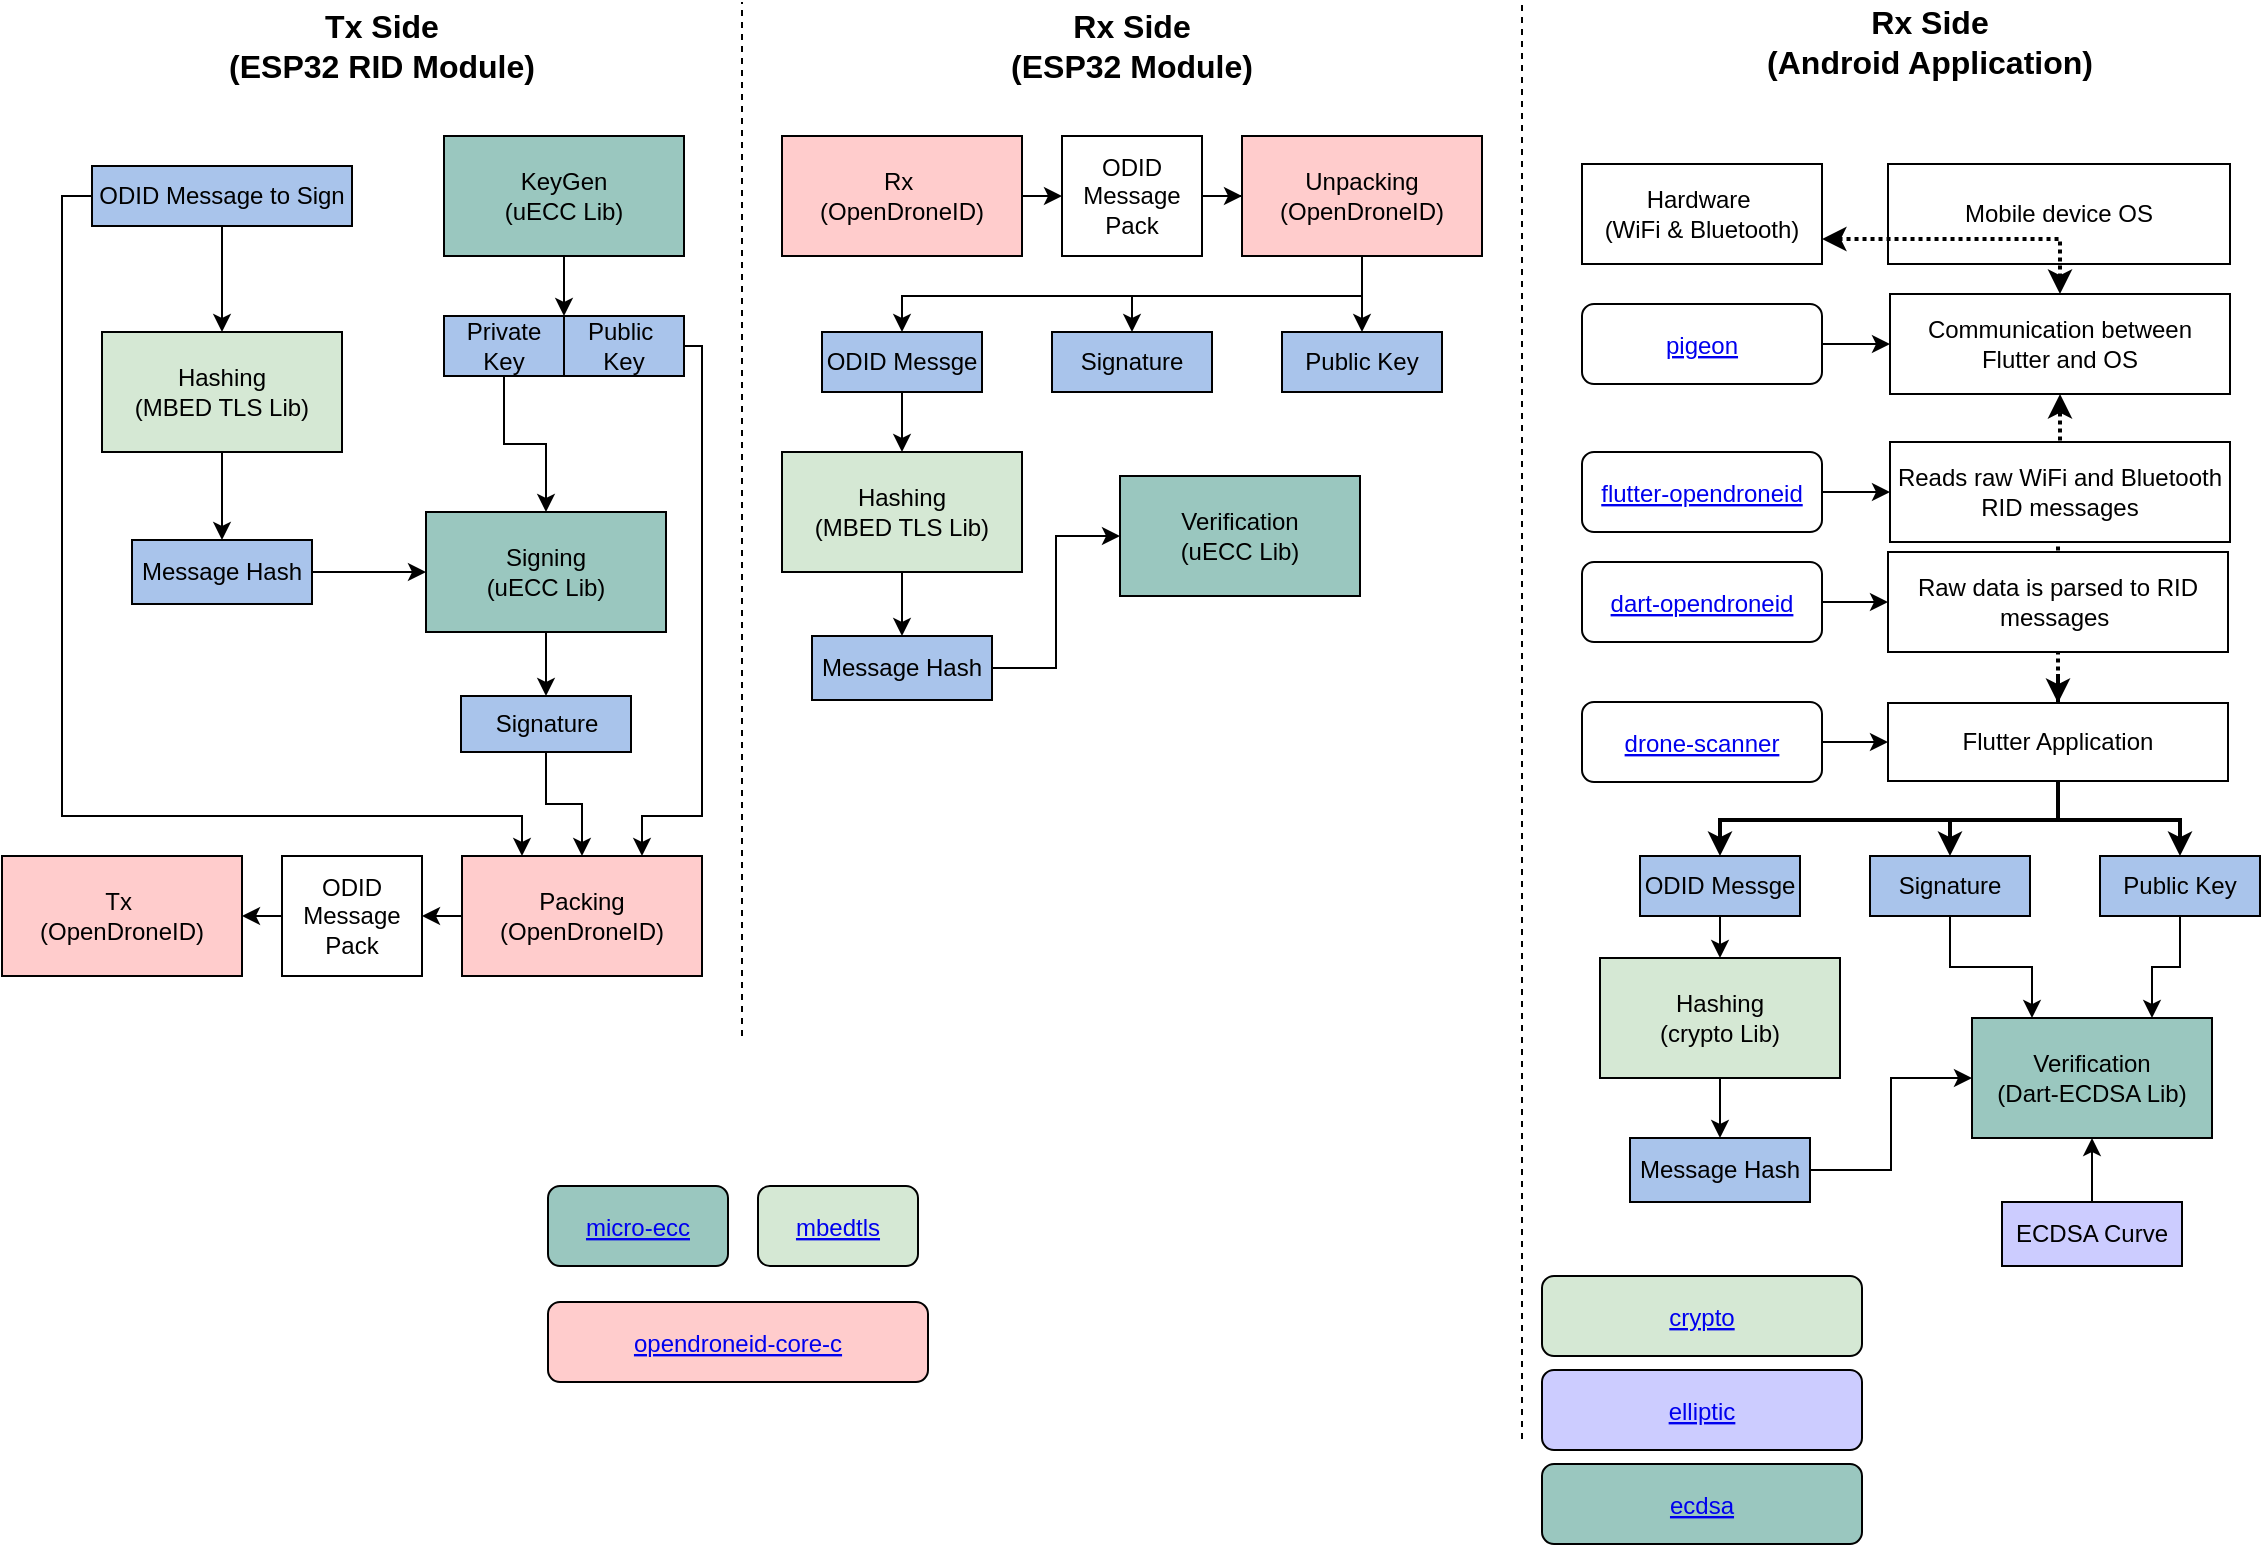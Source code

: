 <mxfile version="24.6.4" type="device">
  <diagram name="Page-1" id="hhMA0dzo9jrocptalhWV">
    <mxGraphModel dx="2004" dy="1203" grid="1" gridSize="10" guides="1" tooltips="1" connect="1" arrows="1" fold="1" page="1" pageScale="1" pageWidth="1169" pageHeight="827" math="0" shadow="0">
      <root>
        <mxCell id="0" />
        <mxCell id="1" parent="0" />
        <mxCell id="jRDQXjSHBK0QOYaojWcN-121" style="edgeStyle=orthogonalEdgeStyle;rounded=0;orthogonalLoop=1;jettySize=auto;html=1;exitX=0.5;exitY=0;exitDx=0;exitDy=0;entryX=0.5;entryY=1;entryDx=0;entryDy=0;startArrow=classic;startFill=1;strokeWidth=2;dashed=1;dashPattern=1 1;" edge="1" parent="1" source="jRDQXjSHBK0QOYaojWcN-106" target="jRDQXjSHBK0QOYaojWcN-100">
          <mxGeometry relative="1" as="geometry">
            <Array as="points">
              <mxPoint x="1038" y="290" />
              <mxPoint x="1039" y="290" />
            </Array>
          </mxGeometry>
        </mxCell>
        <mxCell id="jRDQXjSHBK0QOYaojWcN-10" style="edgeStyle=orthogonalEdgeStyle;rounded=0;orthogonalLoop=1;jettySize=auto;html=1;exitX=0.5;exitY=1;exitDx=0;exitDy=0;entryX=1;entryY=0;entryDx=0;entryDy=0;" edge="1" parent="1" source="jRDQXjSHBK0QOYaojWcN-1" target="jRDQXjSHBK0QOYaojWcN-9">
          <mxGeometry relative="1" as="geometry" />
        </mxCell>
        <mxCell id="jRDQXjSHBK0QOYaojWcN-1" value="KeyGen&lt;div&gt;(&lt;span style=&quot;background-color: initial;&quot;&gt;uECC Lib&lt;/span&gt;&lt;span style=&quot;background-color: initial;&quot;&gt;)&lt;/span&gt;&lt;/div&gt;" style="rounded=0;whiteSpace=wrap;html=1;fillColor=#9AC7BF;" vertex="1" parent="1">
          <mxGeometry x="231" y="110" width="120" height="60" as="geometry" />
        </mxCell>
        <mxCell id="jRDQXjSHBK0QOYaojWcN-2" value="&lt;b style=&quot;font-size: 16px;&quot;&gt;&lt;font style=&quot;font-size: 16px;&quot;&gt;Tx Side&lt;/font&gt;&lt;/b&gt;&lt;div style=&quot;font-size: 16px;&quot;&gt;&lt;b style=&quot;&quot;&gt;&lt;font style=&quot;font-size: 16px;&quot;&gt;(ESP32 RID Module)&lt;/font&gt;&lt;/b&gt;&lt;/div&gt;" style="text;html=1;align=center;verticalAlign=middle;whiteSpace=wrap;rounded=0;" vertex="1" parent="1">
          <mxGeometry x="90" y="50" width="220" height="30" as="geometry" />
        </mxCell>
        <mxCell id="jRDQXjSHBK0QOYaojWcN-14" style="edgeStyle=orthogonalEdgeStyle;rounded=0;orthogonalLoop=1;jettySize=auto;html=1;exitX=0.5;exitY=1;exitDx=0;exitDy=0;" edge="1" parent="1" source="jRDQXjSHBK0QOYaojWcN-3" target="jRDQXjSHBK0QOYaojWcN-4">
          <mxGeometry relative="1" as="geometry" />
        </mxCell>
        <mxCell id="jRDQXjSHBK0QOYaojWcN-52" style="edgeStyle=orthogonalEdgeStyle;rounded=0;orthogonalLoop=1;jettySize=auto;html=1;exitX=0;exitY=0.5;exitDx=0;exitDy=0;entryX=0.25;entryY=0;entryDx=0;entryDy=0;" edge="1" parent="1" source="jRDQXjSHBK0QOYaojWcN-3" target="jRDQXjSHBK0QOYaojWcN-15">
          <mxGeometry relative="1" as="geometry">
            <Array as="points">
              <mxPoint x="40" y="140" />
              <mxPoint x="40" y="450" />
              <mxPoint x="270" y="450" />
            </Array>
          </mxGeometry>
        </mxCell>
        <mxCell id="jRDQXjSHBK0QOYaojWcN-3" value="ODID Message to Sign" style="rounded=0;whiteSpace=wrap;html=1;fillColor=#A9C4EB;" vertex="1" parent="1">
          <mxGeometry x="55" y="125" width="130" height="30" as="geometry" />
        </mxCell>
        <mxCell id="jRDQXjSHBK0QOYaojWcN-7" style="edgeStyle=orthogonalEdgeStyle;rounded=0;orthogonalLoop=1;jettySize=auto;html=1;" edge="1" parent="1" source="jRDQXjSHBK0QOYaojWcN-4" target="jRDQXjSHBK0QOYaojWcN-6">
          <mxGeometry relative="1" as="geometry" />
        </mxCell>
        <mxCell id="jRDQXjSHBK0QOYaojWcN-4" value="Hashing&lt;div&gt;(MBED TLS Lib)&lt;/div&gt;" style="rounded=0;whiteSpace=wrap;html=1;fillColor=#D5E8D4;" vertex="1" parent="1">
          <mxGeometry x="60" y="208" width="120" height="60" as="geometry" />
        </mxCell>
        <mxCell id="jRDQXjSHBK0QOYaojWcN-12" style="edgeStyle=orthogonalEdgeStyle;rounded=0;orthogonalLoop=1;jettySize=auto;html=1;" edge="1" parent="1" source="jRDQXjSHBK0QOYaojWcN-6" target="jRDQXjSHBK0QOYaojWcN-11">
          <mxGeometry relative="1" as="geometry" />
        </mxCell>
        <mxCell id="jRDQXjSHBK0QOYaojWcN-6" value="Message Hash" style="rounded=0;whiteSpace=wrap;html=1;fillColor=#A9C4EB;" vertex="1" parent="1">
          <mxGeometry x="75" y="312" width="90" height="32" as="geometry" />
        </mxCell>
        <mxCell id="jRDQXjSHBK0QOYaojWcN-53" style="edgeStyle=orthogonalEdgeStyle;rounded=0;orthogonalLoop=1;jettySize=auto;html=1;entryX=0.75;entryY=0;entryDx=0;entryDy=0;" edge="1" parent="1" source="jRDQXjSHBK0QOYaojWcN-8" target="jRDQXjSHBK0QOYaojWcN-15">
          <mxGeometry relative="1" as="geometry">
            <Array as="points">
              <mxPoint x="360" y="215" />
              <mxPoint x="360" y="450" />
              <mxPoint x="330" y="450" />
            </Array>
          </mxGeometry>
        </mxCell>
        <mxCell id="jRDQXjSHBK0QOYaojWcN-8" value="Public&amp;nbsp; Key" style="rounded=0;whiteSpace=wrap;html=1;fillColor=#A9C4EB;" vertex="1" parent="1">
          <mxGeometry x="291" y="200" width="60" height="30" as="geometry" />
        </mxCell>
        <mxCell id="jRDQXjSHBK0QOYaojWcN-13" style="edgeStyle=orthogonalEdgeStyle;rounded=0;orthogonalLoop=1;jettySize=auto;html=1;exitX=0.5;exitY=1;exitDx=0;exitDy=0;entryX=0.5;entryY=0;entryDx=0;entryDy=0;" edge="1" parent="1" source="jRDQXjSHBK0QOYaojWcN-9" target="jRDQXjSHBK0QOYaojWcN-11">
          <mxGeometry relative="1" as="geometry" />
        </mxCell>
        <mxCell id="jRDQXjSHBK0QOYaojWcN-9" value="Private Key" style="rounded=0;whiteSpace=wrap;html=1;fillColor=#A9C4EB;" vertex="1" parent="1">
          <mxGeometry x="231" y="200" width="60" height="30" as="geometry" />
        </mxCell>
        <mxCell id="jRDQXjSHBK0QOYaojWcN-56" style="edgeStyle=orthogonalEdgeStyle;rounded=0;orthogonalLoop=1;jettySize=auto;html=1;exitX=0.5;exitY=1;exitDx=0;exitDy=0;" edge="1" parent="1" source="jRDQXjSHBK0QOYaojWcN-11" target="jRDQXjSHBK0QOYaojWcN-17">
          <mxGeometry relative="1" as="geometry" />
        </mxCell>
        <mxCell id="jRDQXjSHBK0QOYaojWcN-11" value="Signing&lt;div&gt;(uECC Lib)&lt;/div&gt;" style="rounded=0;whiteSpace=wrap;html=1;fillColor=#9AC7BF;" vertex="1" parent="1">
          <mxGeometry x="222" y="298" width="120" height="60" as="geometry" />
        </mxCell>
        <mxCell id="jRDQXjSHBK0QOYaojWcN-22" style="edgeStyle=orthogonalEdgeStyle;rounded=0;orthogonalLoop=1;jettySize=auto;html=1;exitX=0;exitY=0.5;exitDx=0;exitDy=0;entryX=1;entryY=0.5;entryDx=0;entryDy=0;" edge="1" parent="1" source="jRDQXjSHBK0QOYaojWcN-15" target="jRDQXjSHBK0QOYaojWcN-20">
          <mxGeometry relative="1" as="geometry" />
        </mxCell>
        <mxCell id="jRDQXjSHBK0QOYaojWcN-15" value="Packing&lt;div&gt;(OpenDroneID)&lt;/div&gt;" style="rounded=0;whiteSpace=wrap;html=1;fillColor=#FFCCCC;" vertex="1" parent="1">
          <mxGeometry x="240" y="470" width="120" height="60" as="geometry" />
        </mxCell>
        <mxCell id="jRDQXjSHBK0QOYaojWcN-18" style="edgeStyle=orthogonalEdgeStyle;rounded=0;orthogonalLoop=1;jettySize=auto;html=1;entryX=0.5;entryY=0;entryDx=0;entryDy=0;" edge="1" parent="1" source="jRDQXjSHBK0QOYaojWcN-17" target="jRDQXjSHBK0QOYaojWcN-15">
          <mxGeometry relative="1" as="geometry" />
        </mxCell>
        <mxCell id="jRDQXjSHBK0QOYaojWcN-17" value="Signature" style="rounded=0;whiteSpace=wrap;html=1;fillColor=#A9C4EB;" vertex="1" parent="1">
          <mxGeometry x="239.5" y="390" width="85" height="28" as="geometry" />
        </mxCell>
        <mxCell id="jRDQXjSHBK0QOYaojWcN-23" style="edgeStyle=orthogonalEdgeStyle;rounded=0;orthogonalLoop=1;jettySize=auto;html=1;exitX=0;exitY=0.5;exitDx=0;exitDy=0;entryX=1;entryY=0.5;entryDx=0;entryDy=0;" edge="1" parent="1" source="jRDQXjSHBK0QOYaojWcN-20" target="jRDQXjSHBK0QOYaojWcN-21">
          <mxGeometry relative="1" as="geometry" />
        </mxCell>
        <mxCell id="jRDQXjSHBK0QOYaojWcN-20" value="ODID Message Pack" style="rounded=0;whiteSpace=wrap;html=1;" vertex="1" parent="1">
          <mxGeometry x="150" y="470" width="70" height="60" as="geometry" />
        </mxCell>
        <mxCell id="jRDQXjSHBK0QOYaojWcN-21" value="Tx&amp;nbsp;&lt;div&gt;(OpenDroneID)&lt;/div&gt;" style="rounded=0;whiteSpace=wrap;html=1;fillColor=#FFCCCC;" vertex="1" parent="1">
          <mxGeometry x="10" y="470" width="120" height="60" as="geometry" />
        </mxCell>
        <UserObject label="opendroneid-core-c" link="https://github.com/opendroneid/opendroneid-core-c" id="jRDQXjSHBK0QOYaojWcN-24">
          <mxCell style="fontColor=#0000EE;fontStyle=4;rounded=1;overflow=hidden;spacing=10;fillColor=#FFCCCC;" vertex="1" parent="1">
            <mxGeometry x="283" y="693" width="190" height="40" as="geometry" />
          </mxCell>
        </UserObject>
        <UserObject label="micro-ecc" link="https://github.com/kmackay/micro-ecc" id="jRDQXjSHBK0QOYaojWcN-25">
          <mxCell style="fontColor=#0000EE;fontStyle=4;rounded=1;overflow=hidden;spacing=10;fillColor=#9AC7BF;" vertex="1" parent="1">
            <mxGeometry x="283" y="635" width="90" height="40" as="geometry" />
          </mxCell>
        </UserObject>
        <UserObject label="mbedtls" link="https://github.com/Mbed-TLS/mbedtls" id="jRDQXjSHBK0QOYaojWcN-26">
          <mxCell style="fontColor=#0000EE;fontStyle=4;rounded=1;overflow=hidden;spacing=10;fillColor=#D5E8D4;" vertex="1" parent="1">
            <mxGeometry x="388" y="635" width="80" height="40" as="geometry" />
          </mxCell>
        </UserObject>
        <mxCell id="jRDQXjSHBK0QOYaojWcN-29" value="&lt;b style=&quot;font-size: 16px;&quot;&gt;&lt;font style=&quot;font-size: 16px;&quot;&gt;Rx Side&lt;/font&gt;&lt;/b&gt;&lt;div style=&quot;font-size: 16px;&quot;&gt;&lt;b style=&quot;&quot;&gt;&lt;font style=&quot;font-size: 16px;&quot;&gt;(ESP32 Module)&lt;/font&gt;&lt;/b&gt;&lt;/div&gt;" style="text;html=1;align=center;verticalAlign=middle;whiteSpace=wrap;rounded=0;" vertex="1" parent="1">
          <mxGeometry x="465" y="50" width="220" height="30" as="geometry" />
        </mxCell>
        <mxCell id="jRDQXjSHBK0QOYaojWcN-65" style="edgeStyle=orthogonalEdgeStyle;rounded=0;orthogonalLoop=1;jettySize=auto;html=1;exitX=0.5;exitY=1;exitDx=0;exitDy=0;entryX=0.5;entryY=0;entryDx=0;entryDy=0;" edge="1" parent="1" source="jRDQXjSHBK0QOYaojWcN-33" target="jRDQXjSHBK0QOYaojWcN-60">
          <mxGeometry relative="1" as="geometry" />
        </mxCell>
        <mxCell id="jRDQXjSHBK0QOYaojWcN-33" value="Hashing&lt;div&gt;(MBED TLS Lib)&lt;/div&gt;" style="rounded=0;whiteSpace=wrap;html=1;fillColor=#D5E8D4;" vertex="1" parent="1">
          <mxGeometry x="400" y="268" width="120" height="60" as="geometry" />
        </mxCell>
        <mxCell id="jRDQXjSHBK0QOYaojWcN-37" value="Public Key" style="rounded=0;whiteSpace=wrap;html=1;fillColor=#A9C4EB;" vertex="1" parent="1">
          <mxGeometry x="650" y="208" width="80" height="30" as="geometry" />
        </mxCell>
        <mxCell id="jRDQXjSHBK0QOYaojWcN-40" value="Verification&lt;div&gt;(uECC Lib)&lt;/div&gt;" style="rounded=0;whiteSpace=wrap;html=1;fillColor=#9AC7BF;" vertex="1" parent="1">
          <mxGeometry x="569" y="280" width="120" height="60" as="geometry" />
        </mxCell>
        <mxCell id="jRDQXjSHBK0QOYaojWcN-67" style="edgeStyle=orthogonalEdgeStyle;rounded=0;orthogonalLoop=1;jettySize=auto;html=1;entryX=0.5;entryY=0;entryDx=0;entryDy=0;" edge="1" parent="1" source="jRDQXjSHBK0QOYaojWcN-42" target="jRDQXjSHBK0QOYaojWcN-54">
          <mxGeometry relative="1" as="geometry">
            <Array as="points">
              <mxPoint x="690" y="190" />
              <mxPoint x="460" y="190" />
            </Array>
          </mxGeometry>
        </mxCell>
        <mxCell id="jRDQXjSHBK0QOYaojWcN-68" style="edgeStyle=orthogonalEdgeStyle;rounded=0;orthogonalLoop=1;jettySize=auto;html=1;exitX=0.5;exitY=1;exitDx=0;exitDy=0;entryX=0.5;entryY=0;entryDx=0;entryDy=0;" edge="1" parent="1" source="jRDQXjSHBK0QOYaojWcN-42" target="jRDQXjSHBK0QOYaojWcN-55">
          <mxGeometry relative="1" as="geometry">
            <Array as="points">
              <mxPoint x="690" y="190" />
              <mxPoint x="575" y="190" />
            </Array>
          </mxGeometry>
        </mxCell>
        <mxCell id="jRDQXjSHBK0QOYaojWcN-69" style="edgeStyle=orthogonalEdgeStyle;rounded=0;orthogonalLoop=1;jettySize=auto;html=1;exitX=0.5;exitY=1;exitDx=0;exitDy=0;" edge="1" parent="1" source="jRDQXjSHBK0QOYaojWcN-42" target="jRDQXjSHBK0QOYaojWcN-37">
          <mxGeometry relative="1" as="geometry" />
        </mxCell>
        <mxCell id="jRDQXjSHBK0QOYaojWcN-42" value="Unpacking&lt;div&gt;(OpenDroneID)&lt;/div&gt;" style="rounded=0;whiteSpace=wrap;html=1;fillColor=#FFCCCC;" vertex="1" parent="1">
          <mxGeometry x="630" y="110" width="120" height="60" as="geometry" />
        </mxCell>
        <mxCell id="jRDQXjSHBK0QOYaojWcN-63" style="edgeStyle=orthogonalEdgeStyle;rounded=0;orthogonalLoop=1;jettySize=auto;html=1;exitX=1;exitY=0.5;exitDx=0;exitDy=0;" edge="1" parent="1" source="jRDQXjSHBK0QOYaojWcN-46" target="jRDQXjSHBK0QOYaojWcN-42">
          <mxGeometry relative="1" as="geometry" />
        </mxCell>
        <mxCell id="jRDQXjSHBK0QOYaojWcN-46" value="ODID Message Pack" style="rounded=0;whiteSpace=wrap;html=1;" vertex="1" parent="1">
          <mxGeometry x="540" y="110" width="70" height="60" as="geometry" />
        </mxCell>
        <mxCell id="jRDQXjSHBK0QOYaojWcN-62" style="edgeStyle=orthogonalEdgeStyle;rounded=0;orthogonalLoop=1;jettySize=auto;html=1;exitX=1;exitY=0.5;exitDx=0;exitDy=0;entryX=0;entryY=0.5;entryDx=0;entryDy=0;" edge="1" parent="1" source="jRDQXjSHBK0QOYaojWcN-47" target="jRDQXjSHBK0QOYaojWcN-46">
          <mxGeometry relative="1" as="geometry" />
        </mxCell>
        <mxCell id="jRDQXjSHBK0QOYaojWcN-47" value="Rx&amp;nbsp;&lt;div&gt;(OpenDroneID)&lt;/div&gt;" style="rounded=0;whiteSpace=wrap;html=1;fillColor=#FFCCCC;" vertex="1" parent="1">
          <mxGeometry x="400" y="110" width="120" height="60" as="geometry" />
        </mxCell>
        <mxCell id="jRDQXjSHBK0QOYaojWcN-64" style="edgeStyle=orthogonalEdgeStyle;rounded=0;orthogonalLoop=1;jettySize=auto;html=1;exitX=0.5;exitY=1;exitDx=0;exitDy=0;entryX=0.5;entryY=0;entryDx=0;entryDy=0;" edge="1" parent="1" source="jRDQXjSHBK0QOYaojWcN-54" target="jRDQXjSHBK0QOYaojWcN-33">
          <mxGeometry relative="1" as="geometry" />
        </mxCell>
        <mxCell id="jRDQXjSHBK0QOYaojWcN-54" value="ODID Messge" style="rounded=0;whiteSpace=wrap;html=1;fillColor=#A9C4EB;" vertex="1" parent="1">
          <mxGeometry x="420" y="208" width="80" height="30" as="geometry" />
        </mxCell>
        <mxCell id="jRDQXjSHBK0QOYaojWcN-55" value="Signature" style="rounded=0;whiteSpace=wrap;html=1;fillColor=#A9C4EB;" vertex="1" parent="1">
          <mxGeometry x="535" y="208" width="80" height="30" as="geometry" />
        </mxCell>
        <mxCell id="jRDQXjSHBK0QOYaojWcN-66" style="edgeStyle=orthogonalEdgeStyle;rounded=0;orthogonalLoop=1;jettySize=auto;html=1;entryX=0;entryY=0.5;entryDx=0;entryDy=0;" edge="1" parent="1" source="jRDQXjSHBK0QOYaojWcN-60" target="jRDQXjSHBK0QOYaojWcN-40">
          <mxGeometry relative="1" as="geometry" />
        </mxCell>
        <mxCell id="jRDQXjSHBK0QOYaojWcN-60" value="Message Hash" style="rounded=0;whiteSpace=wrap;html=1;fillColor=#A9C4EB;" vertex="1" parent="1">
          <mxGeometry x="415" y="360" width="90" height="32" as="geometry" />
        </mxCell>
        <mxCell id="jRDQXjSHBK0QOYaojWcN-73" value="&lt;b style=&quot;font-size: 16px;&quot;&gt;&lt;font style=&quot;font-size: 16px;&quot;&gt;Rx Side&lt;/font&gt;&lt;/b&gt;&lt;div style=&quot;font-size: 16px;&quot;&gt;&lt;b style=&quot;&quot;&gt;&lt;font style=&quot;font-size: 16px;&quot;&gt;(Android Application)&lt;/font&gt;&lt;/b&gt;&lt;/div&gt;" style="text;html=1;align=center;verticalAlign=middle;whiteSpace=wrap;rounded=0;" vertex="1" parent="1">
          <mxGeometry x="864" y="48" width="220" height="30" as="geometry" />
        </mxCell>
        <mxCell id="jRDQXjSHBK0QOYaojWcN-91" value="" style="endArrow=none;dashed=1;html=1;rounded=0;" edge="1" parent="1">
          <mxGeometry width="50" height="50" relative="1" as="geometry">
            <mxPoint x="380" y="560" as="sourcePoint" />
            <mxPoint x="380" y="43" as="targetPoint" />
          </mxGeometry>
        </mxCell>
        <mxCell id="jRDQXjSHBK0QOYaojWcN-92" value="" style="endArrow=none;dashed=1;html=1;rounded=0;" edge="1" parent="1">
          <mxGeometry width="50" height="50" relative="1" as="geometry">
            <mxPoint x="770" y="761.5" as="sourcePoint" />
            <mxPoint x="770" y="44.5" as="targetPoint" />
          </mxGeometry>
        </mxCell>
        <mxCell id="jRDQXjSHBK0QOYaojWcN-93" value="Hardware&amp;nbsp;&lt;div&gt;(WiFi &amp;amp; Bluetooth)&lt;/div&gt;" style="rounded=0;whiteSpace=wrap;html=1;" vertex="1" parent="1">
          <mxGeometry x="800" y="124" width="120" height="50" as="geometry" />
        </mxCell>
        <mxCell id="jRDQXjSHBK0QOYaojWcN-94" value="Mobile device OS" style="rounded=0;whiteSpace=wrap;html=1;" vertex="1" parent="1">
          <mxGeometry x="953" y="124" width="171" height="50" as="geometry" />
        </mxCell>
        <mxCell id="jRDQXjSHBK0QOYaojWcN-135" style="edgeStyle=orthogonalEdgeStyle;rounded=0;orthogonalLoop=1;jettySize=auto;html=1;" edge="1" parent="1" source="jRDQXjSHBK0QOYaojWcN-98" target="jRDQXjSHBK0QOYaojWcN-102">
          <mxGeometry relative="1" as="geometry" />
        </mxCell>
        <UserObject label="flutter-opendroneid" link="https://github.com/dronetag/flutter-opendroneid" id="jRDQXjSHBK0QOYaojWcN-98">
          <mxCell style="fontColor=#0000EE;fontStyle=4;rounded=1;overflow=hidden;spacing=10;" vertex="1" parent="1">
            <mxGeometry x="800" y="268" width="120" height="40" as="geometry" />
          </mxCell>
        </UserObject>
        <mxCell id="jRDQXjSHBK0QOYaojWcN-134" style="edgeStyle=orthogonalEdgeStyle;rounded=0;orthogonalLoop=1;jettySize=auto;html=1;" edge="1" parent="1" source="jRDQXjSHBK0QOYaojWcN-99" target="jRDQXjSHBK0QOYaojWcN-100">
          <mxGeometry relative="1" as="geometry" />
        </mxCell>
        <UserObject label="pigeon" link="https://github.com/flutter/packages/tree/main/packages/pigeon" id="jRDQXjSHBK0QOYaojWcN-99">
          <mxCell style="fontColor=#0000EE;fontStyle=4;rounded=1;overflow=hidden;spacing=10;" vertex="1" parent="1">
            <mxGeometry x="800" y="194" width="120" height="40" as="geometry" />
          </mxCell>
        </UserObject>
        <mxCell id="jRDQXjSHBK0QOYaojWcN-120" style="edgeStyle=orthogonalEdgeStyle;rounded=0;orthogonalLoop=1;jettySize=auto;html=1;exitX=0.5;exitY=0;exitDx=0;exitDy=0;entryX=1;entryY=0.75;entryDx=0;entryDy=0;dashed=1;strokeWidth=2;startArrow=classic;startFill=1;dashPattern=1 1;" edge="1" parent="1" source="jRDQXjSHBK0QOYaojWcN-100" target="jRDQXjSHBK0QOYaojWcN-93">
          <mxGeometry relative="1" as="geometry" />
        </mxCell>
        <mxCell id="jRDQXjSHBK0QOYaojWcN-100" value="Communication between Flutter and OS" style="rounded=0;whiteSpace=wrap;html=1;" vertex="1" parent="1">
          <mxGeometry x="954" y="189" width="170" height="50" as="geometry" />
        </mxCell>
        <mxCell id="jRDQXjSHBK0QOYaojWcN-102" value="Reads raw WiFi and Bluetooth RID messages" style="rounded=0;whiteSpace=wrap;html=1;" vertex="1" parent="1">
          <mxGeometry x="954" y="263" width="170" height="50" as="geometry" />
        </mxCell>
        <mxCell id="jRDQXjSHBK0QOYaojWcN-136" style="edgeStyle=orthogonalEdgeStyle;rounded=0;orthogonalLoop=1;jettySize=auto;html=1;" edge="1" parent="1" source="jRDQXjSHBK0QOYaojWcN-103" target="jRDQXjSHBK0QOYaojWcN-104">
          <mxGeometry relative="1" as="geometry" />
        </mxCell>
        <UserObject label="dart-opendroneid" link="https://github.com/dronetag/dart-opendroneid" id="jRDQXjSHBK0QOYaojWcN-103">
          <mxCell style="fontColor=#0000EE;fontStyle=4;rounded=1;overflow=hidden;spacing=10;" vertex="1" parent="1">
            <mxGeometry x="800" y="323" width="120" height="40" as="geometry" />
          </mxCell>
        </UserObject>
        <mxCell id="jRDQXjSHBK0QOYaojWcN-110" style="edgeStyle=orthogonalEdgeStyle;rounded=0;orthogonalLoop=1;jettySize=auto;html=1;exitX=0.5;exitY=1;exitDx=0;exitDy=0;entryX=0.5;entryY=0;entryDx=0;entryDy=0;strokeWidth=2;" edge="1" parent="1" target="jRDQXjSHBK0QOYaojWcN-107">
          <mxGeometry relative="1" as="geometry">
            <mxPoint x="1038" y="379" as="sourcePoint" />
            <Array as="points">
              <mxPoint x="1038" y="452" />
              <mxPoint x="1099" y="452" />
            </Array>
          </mxGeometry>
        </mxCell>
        <mxCell id="jRDQXjSHBK0QOYaojWcN-111" style="edgeStyle=orthogonalEdgeStyle;rounded=0;orthogonalLoop=1;jettySize=auto;html=1;exitX=0.5;exitY=1;exitDx=0;exitDy=0;entryX=0.5;entryY=0;entryDx=0;entryDy=0;strokeWidth=2;" edge="1" parent="1" target="jRDQXjSHBK0QOYaojWcN-109">
          <mxGeometry relative="1" as="geometry">
            <mxPoint x="1038" y="379" as="sourcePoint" />
            <Array as="points">
              <mxPoint x="1038" y="452" />
              <mxPoint x="984" y="452" />
            </Array>
          </mxGeometry>
        </mxCell>
        <mxCell id="jRDQXjSHBK0QOYaojWcN-113" style="edgeStyle=orthogonalEdgeStyle;rounded=0;orthogonalLoop=1;jettySize=auto;html=1;exitX=0.5;exitY=1;exitDx=0;exitDy=0;entryX=0.5;entryY=0;entryDx=0;entryDy=0;strokeWidth=2;" edge="1" parent="1" target="jRDQXjSHBK0QOYaojWcN-108">
          <mxGeometry relative="1" as="geometry">
            <mxPoint x="1038" y="379" as="sourcePoint" />
            <Array as="points">
              <mxPoint x="1038" y="452" />
              <mxPoint x="869" y="452" />
            </Array>
          </mxGeometry>
        </mxCell>
        <mxCell id="jRDQXjSHBK0QOYaojWcN-104" value="Raw data is parsed to RID messages&amp;nbsp;" style="rounded=0;whiteSpace=wrap;html=1;" vertex="1" parent="1">
          <mxGeometry x="953" y="318" width="170" height="50" as="geometry" />
        </mxCell>
        <mxCell id="jRDQXjSHBK0QOYaojWcN-137" style="edgeStyle=orthogonalEdgeStyle;rounded=0;orthogonalLoop=1;jettySize=auto;html=1;" edge="1" parent="1" source="jRDQXjSHBK0QOYaojWcN-105" target="jRDQXjSHBK0QOYaojWcN-106">
          <mxGeometry relative="1" as="geometry" />
        </mxCell>
        <UserObject label="drone-scanner" link="https://github.com/dronetag/drone-scanner" id="jRDQXjSHBK0QOYaojWcN-105">
          <mxCell style="fontColor=#0000EE;fontStyle=4;rounded=1;overflow=hidden;spacing=10;" vertex="1" parent="1">
            <mxGeometry x="800" y="393" width="120" height="40" as="geometry" />
          </mxCell>
        </UserObject>
        <mxCell id="jRDQXjSHBK0QOYaojWcN-106" value="Flutter Application" style="rounded=0;whiteSpace=wrap;html=1;" vertex="1" parent="1">
          <mxGeometry x="953" y="393.5" width="170" height="39" as="geometry" />
        </mxCell>
        <mxCell id="jRDQXjSHBK0QOYaojWcN-130" style="edgeStyle=orthogonalEdgeStyle;rounded=0;orthogonalLoop=1;jettySize=auto;html=1;exitX=0.5;exitY=1;exitDx=0;exitDy=0;entryX=0.75;entryY=0;entryDx=0;entryDy=0;" edge="1" parent="1" source="jRDQXjSHBK0QOYaojWcN-107" target="jRDQXjSHBK0QOYaojWcN-116">
          <mxGeometry relative="1" as="geometry" />
        </mxCell>
        <mxCell id="jRDQXjSHBK0QOYaojWcN-107" value="Public Key" style="rounded=0;whiteSpace=wrap;html=1;fillColor=#A9C4EB;" vertex="1" parent="1">
          <mxGeometry x="1059" y="470" width="80" height="30" as="geometry" />
        </mxCell>
        <mxCell id="jRDQXjSHBK0QOYaojWcN-125" style="edgeStyle=orthogonalEdgeStyle;rounded=0;orthogonalLoop=1;jettySize=auto;html=1;exitX=0.5;exitY=1;exitDx=0;exitDy=0;" edge="1" parent="1" source="jRDQXjSHBK0QOYaojWcN-108" target="jRDQXjSHBK0QOYaojWcN-115">
          <mxGeometry relative="1" as="geometry" />
        </mxCell>
        <mxCell id="jRDQXjSHBK0QOYaojWcN-108" value="ODID Messge" style="rounded=0;whiteSpace=wrap;html=1;fillColor=#A9C4EB;" vertex="1" parent="1">
          <mxGeometry x="829" y="470" width="80" height="30" as="geometry" />
        </mxCell>
        <mxCell id="jRDQXjSHBK0QOYaojWcN-129" style="edgeStyle=orthogonalEdgeStyle;rounded=0;orthogonalLoop=1;jettySize=auto;html=1;exitX=0.5;exitY=1;exitDx=0;exitDy=0;entryX=0.25;entryY=0;entryDx=0;entryDy=0;" edge="1" parent="1" source="jRDQXjSHBK0QOYaojWcN-109" target="jRDQXjSHBK0QOYaojWcN-116">
          <mxGeometry relative="1" as="geometry" />
        </mxCell>
        <mxCell id="jRDQXjSHBK0QOYaojWcN-109" value="Signature" style="rounded=0;whiteSpace=wrap;html=1;fillColor=#A9C4EB;" vertex="1" parent="1">
          <mxGeometry x="944" y="470" width="80" height="30" as="geometry" />
        </mxCell>
        <mxCell id="jRDQXjSHBK0QOYaojWcN-114" style="edgeStyle=orthogonalEdgeStyle;rounded=0;orthogonalLoop=1;jettySize=auto;html=1;exitX=0.5;exitY=1;exitDx=0;exitDy=0;entryX=0.5;entryY=0;entryDx=0;entryDy=0;" edge="1" parent="1" source="jRDQXjSHBK0QOYaojWcN-115" target="jRDQXjSHBK0QOYaojWcN-118">
          <mxGeometry relative="1" as="geometry" />
        </mxCell>
        <mxCell id="jRDQXjSHBK0QOYaojWcN-115" value="Hashing&lt;div&gt;(crypto Lib)&lt;/div&gt;" style="rounded=0;whiteSpace=wrap;html=1;fillColor=#D5E8D4;" vertex="1" parent="1">
          <mxGeometry x="809" y="521" width="120" height="60" as="geometry" />
        </mxCell>
        <mxCell id="jRDQXjSHBK0QOYaojWcN-116" value="Verification&lt;div&gt;(Dart-ECDSA Lib)&lt;/div&gt;" style="rounded=0;whiteSpace=wrap;html=1;fillColor=#9AC7BF;" vertex="1" parent="1">
          <mxGeometry x="995" y="551" width="120" height="60" as="geometry" />
        </mxCell>
        <mxCell id="jRDQXjSHBK0QOYaojWcN-128" style="edgeStyle=orthogonalEdgeStyle;rounded=0;orthogonalLoop=1;jettySize=auto;html=1;entryX=0;entryY=0.5;entryDx=0;entryDy=0;" edge="1" parent="1" source="jRDQXjSHBK0QOYaojWcN-118" target="jRDQXjSHBK0QOYaojWcN-116">
          <mxGeometry relative="1" as="geometry" />
        </mxCell>
        <mxCell id="jRDQXjSHBK0QOYaojWcN-118" value="Message Hash" style="rounded=0;whiteSpace=wrap;html=1;fillColor=#A9C4EB;" vertex="1" parent="1">
          <mxGeometry x="824" y="611" width="90" height="32" as="geometry" />
        </mxCell>
        <UserObject label="crypto" link="https://pub.dev/packages/crypto" id="jRDQXjSHBK0QOYaojWcN-122">
          <mxCell style="fontColor=#0000EE;fontStyle=4;rounded=1;overflow=hidden;spacing=10;fillColor=#D5E8D4;" vertex="1" parent="1">
            <mxGeometry x="780" y="680" width="160" height="40" as="geometry" />
          </mxCell>
        </UserObject>
        <UserObject label="elliptic" link="https://pub.dev/packages/elliptic" id="jRDQXjSHBK0QOYaojWcN-123">
          <mxCell style="fontColor=#0000EE;fontStyle=4;rounded=1;overflow=hidden;spacing=10;fillColor=#CCCCFF;" vertex="1" parent="1">
            <mxGeometry x="780" y="727" width="160" height="40" as="geometry" />
          </mxCell>
        </UserObject>
        <UserObject label="ecdsa" link="https://pub.dev/packages/ecdsa" id="jRDQXjSHBK0QOYaojWcN-124">
          <mxCell style="fontColor=#0000EE;fontStyle=4;rounded=1;overflow=hidden;spacing=10;fillColor=#9AC7BF;" vertex="1" parent="1">
            <mxGeometry x="780" y="774" width="160" height="40" as="geometry" />
          </mxCell>
        </UserObject>
        <mxCell id="jRDQXjSHBK0QOYaojWcN-132" style="edgeStyle=orthogonalEdgeStyle;rounded=0;orthogonalLoop=1;jettySize=auto;html=1;exitX=0.5;exitY=0;exitDx=0;exitDy=0;" edge="1" parent="1" source="jRDQXjSHBK0QOYaojWcN-127" target="jRDQXjSHBK0QOYaojWcN-116">
          <mxGeometry relative="1" as="geometry" />
        </mxCell>
        <mxCell id="jRDQXjSHBK0QOYaojWcN-127" value="ECDSA Curve" style="rounded=0;whiteSpace=wrap;html=1;fillColor=#CCCCFF;" vertex="1" parent="1">
          <mxGeometry x="1010" y="643" width="90" height="32" as="geometry" />
        </mxCell>
      </root>
    </mxGraphModel>
  </diagram>
</mxfile>
